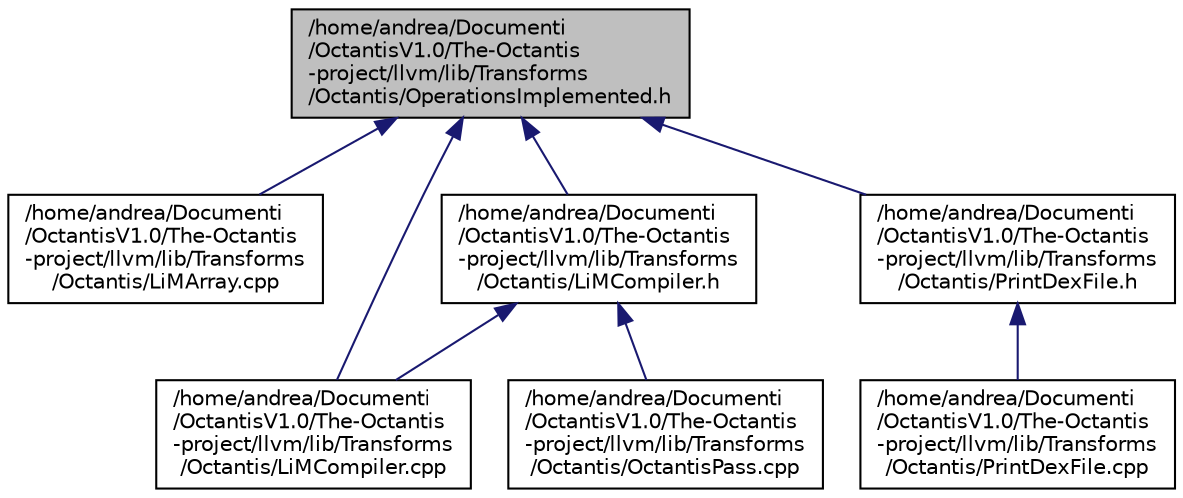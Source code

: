digraph "/home/andrea/Documenti/OctantisV1.0/The-Octantis-project/llvm/lib/Transforms/Octantis/OperationsImplemented.h"
{
  edge [fontname="Helvetica",fontsize="10",labelfontname="Helvetica",labelfontsize="10"];
  node [fontname="Helvetica",fontsize="10",shape=record];
  Node4 [label="/home/andrea/Documenti\l/OctantisV1.0/The-Octantis\l-project/llvm/lib/Transforms\l/Octantis/OperationsImplemented.h",height=0.2,width=0.4,color="black", fillcolor="grey75", style="filled", fontcolor="black"];
  Node4 -> Node5 [dir="back",color="midnightblue",fontsize="10",style="solid"];
  Node5 [label="/home/andrea/Documenti\l/OctantisV1.0/The-Octantis\l-project/llvm/lib/Transforms\l/Octantis/LiMArray.cpp",height=0.2,width=0.4,color="black", fillcolor="white", style="filled",URL="$LiMArray_8cpp.html"];
  Node4 -> Node6 [dir="back",color="midnightblue",fontsize="10",style="solid"];
  Node6 [label="/home/andrea/Documenti\l/OctantisV1.0/The-Octantis\l-project/llvm/lib/Transforms\l/Octantis/LiMCompiler.h",height=0.2,width=0.4,color="black", fillcolor="white", style="filled",URL="$LiMCompiler_8h.html"];
  Node6 -> Node7 [dir="back",color="midnightblue",fontsize="10",style="solid"];
  Node7 [label="/home/andrea/Documenti\l/OctantisV1.0/The-Octantis\l-project/llvm/lib/Transforms\l/Octantis/LiMCompiler.cpp",height=0.2,width=0.4,color="black", fillcolor="white", style="filled",URL="$LiMCompiler_8cpp.html"];
  Node6 -> Node8 [dir="back",color="midnightblue",fontsize="10",style="solid"];
  Node8 [label="/home/andrea/Documenti\l/OctantisV1.0/The-Octantis\l-project/llvm/lib/Transforms\l/Octantis/OctantisPass.cpp",height=0.2,width=0.4,color="black", fillcolor="white", style="filled",URL="$OctantisPass_8cpp.html"];
  Node4 -> Node7 [dir="back",color="midnightblue",fontsize="10",style="solid"];
  Node4 -> Node9 [dir="back",color="midnightblue",fontsize="10",style="solid"];
  Node9 [label="/home/andrea/Documenti\l/OctantisV1.0/The-Octantis\l-project/llvm/lib/Transforms\l/Octantis/PrintDexFile.h",height=0.2,width=0.4,color="black", fillcolor="white", style="filled",URL="$PrintDexFile_8h.html"];
  Node9 -> Node10 [dir="back",color="midnightblue",fontsize="10",style="solid"];
  Node10 [label="/home/andrea/Documenti\l/OctantisV1.0/The-Octantis\l-project/llvm/lib/Transforms\l/Octantis/PrintDexFile.cpp",height=0.2,width=0.4,color="black", fillcolor="white", style="filled",URL="$PrintDexFile_8cpp.html"];
}
